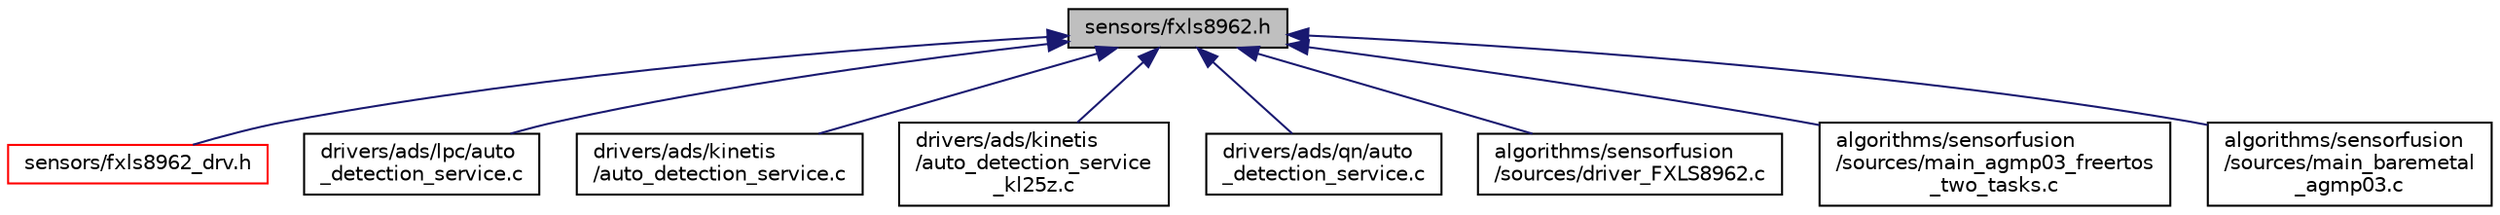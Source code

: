 digraph "sensors/fxls8962.h"
{
  edge [fontname="Helvetica",fontsize="10",labelfontname="Helvetica",labelfontsize="10"];
  node [fontname="Helvetica",fontsize="10",shape=record];
  Node4 [label="sensors/fxls8962.h",height=0.2,width=0.4,color="black", fillcolor="grey75", style="filled", fontcolor="black"];
  Node4 -> Node5 [dir="back",color="midnightblue",fontsize="10",style="solid",fontname="Helvetica"];
  Node5 [label="sensors/fxls8962_drv.h",height=0.2,width=0.4,color="red", fillcolor="white", style="filled",URL="$fxls8962__drv_8h.html",tooltip="The fxls8962_drv.h file describes the FXLS8962AF driver interface and structures. ..."];
  Node4 -> Node10 [dir="back",color="midnightblue",fontsize="10",style="solid",fontname="Helvetica"];
  Node10 [label="drivers/ads/lpc/auto\l_detection_service.c",height=0.2,width=0.4,color="black", fillcolor="white", style="filled",URL="$lpc_2auto__detection__service_8c.html"];
  Node4 -> Node11 [dir="back",color="midnightblue",fontsize="10",style="solid",fontname="Helvetica"];
  Node11 [label="drivers/ads/kinetis\l/auto_detection_service.c",height=0.2,width=0.4,color="black", fillcolor="white", style="filled",URL="$kinetis_2auto__detection__service_8c.html"];
  Node4 -> Node12 [dir="back",color="midnightblue",fontsize="10",style="solid",fontname="Helvetica"];
  Node12 [label="drivers/ads/kinetis\l/auto_detection_service\l_kl25z.c",height=0.2,width=0.4,color="black", fillcolor="white", style="filled",URL="$auto__detection__service__kl25z_8c.html",tooltip="The auto detection service file implements auto detection sequence for discovery of FRDM-KL25Z Board ..."];
  Node4 -> Node13 [dir="back",color="midnightblue",fontsize="10",style="solid",fontname="Helvetica"];
  Node13 [label="drivers/ads/qn/auto\l_detection_service.c",height=0.2,width=0.4,color="black", fillcolor="white", style="filled",URL="$qn_2auto__detection__service_8c.html"];
  Node4 -> Node14 [dir="back",color="midnightblue",fontsize="10",style="solid",fontname="Helvetica"];
  Node14 [label="algorithms/sensorfusion\l/sources/driver_FXLS8962.c",height=0.2,width=0.4,color="black", fillcolor="white", style="filled",URL="$driver___f_x_l_s8962_8c.html",tooltip="Provides init() and read() functions for the FXLS8962 3-axis accelerometer. "];
  Node4 -> Node15 [dir="back",color="midnightblue",fontsize="10",style="solid",fontname="Helvetica"];
  Node15 [label="algorithms/sensorfusion\l/sources/main_agmp03_freertos\l_two_tasks.c",height=0.2,width=0.4,color="black", fillcolor="white", style="filled",URL="$main__agmp03__freertos__two__tasks_8c.html",tooltip="FreeRTOS (two task) implementation of sensor fusion. "];
  Node4 -> Node16 [dir="back",color="midnightblue",fontsize="10",style="solid",fontname="Helvetica"];
  Node16 [label="algorithms/sensorfusion\l/sources/main_baremetal\l_agmp03.c",height=0.2,width=0.4,color="black", fillcolor="white", style="filled",URL="$main__baremetal__agmp03_8c.html",tooltip="Bare metal implementation of sensor fusion on FRDM-K64F. "];
}
